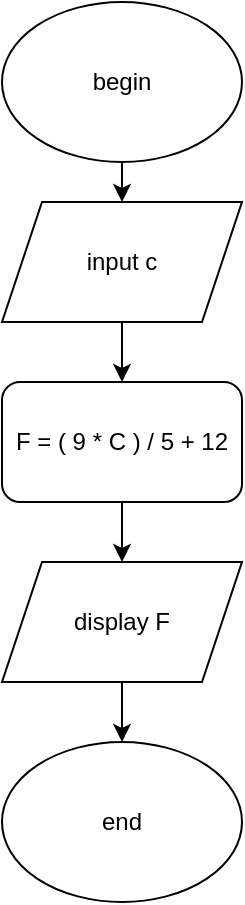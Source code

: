 <mxfile version="20.2.2" type="device"><diagram id="kOOr0nCUvI3kvjzNJacR" name="Trang-1"><mxGraphModel dx="1038" dy="579" grid="1" gridSize="10" guides="1" tooltips="1" connect="1" arrows="1" fold="1" page="1" pageScale="1" pageWidth="827" pageHeight="1169" math="0" shadow="0"><root><mxCell id="0"/><mxCell id="1" parent="0"/><mxCell id="WkbPdu0fkI9Ggt3ebzQA-1" value="begin" style="ellipse;whiteSpace=wrap;html=1;" vertex="1" parent="1"><mxGeometry x="354" width="120" height="80" as="geometry"/></mxCell><mxCell id="WkbPdu0fkI9Ggt3ebzQA-10" style="edgeStyle=orthogonalEdgeStyle;rounded=0;orthogonalLoop=1;jettySize=auto;html=1;exitX=0.5;exitY=1;exitDx=0;exitDy=0;entryX=0.5;entryY=0;entryDx=0;entryDy=0;" edge="1" parent="1" source="WkbPdu0fkI9Ggt3ebzQA-3" target="WkbPdu0fkI9Ggt3ebzQA-2"><mxGeometry relative="1" as="geometry"><mxPoint x="440" y="170" as="targetPoint"/><Array as="points"/></mxGeometry></mxCell><mxCell id="WkbPdu0fkI9Ggt3ebzQA-2" value="F = ( 9 * C ) / 5 + 12" style="rounded=1;whiteSpace=wrap;html=1;" vertex="1" parent="1"><mxGeometry x="354" y="190" width="120" height="60" as="geometry"/></mxCell><mxCell id="WkbPdu0fkI9Ggt3ebzQA-9" style="edgeStyle=orthogonalEdgeStyle;rounded=0;orthogonalLoop=1;jettySize=auto;html=1;exitX=0.5;exitY=1;exitDx=0;exitDy=0;entryX=0.5;entryY=0;entryDx=0;entryDy=0;" edge="1" parent="1" source="WkbPdu0fkI9Ggt3ebzQA-2" target="WkbPdu0fkI9Ggt3ebzQA-4"><mxGeometry relative="1" as="geometry"><mxPoint x="290" y="190" as="targetPoint"/><Array as="points"><mxPoint x="414" y="260"/><mxPoint x="414" y="260"/></Array></mxGeometry></mxCell><mxCell id="WkbPdu0fkI9Ggt3ebzQA-3" value="input c" style="shape=parallelogram;perimeter=parallelogramPerimeter;whiteSpace=wrap;html=1;fixedSize=1;" vertex="1" parent="1"><mxGeometry x="354" y="100" width="120" height="60" as="geometry"/></mxCell><mxCell id="WkbPdu0fkI9Ggt3ebzQA-4" value="display F" style="shape=parallelogram;perimeter=parallelogramPerimeter;whiteSpace=wrap;html=1;fixedSize=1;" vertex="1" parent="1"><mxGeometry x="354" y="280" width="120" height="60" as="geometry"/></mxCell><mxCell id="WkbPdu0fkI9Ggt3ebzQA-5" value="end&lt;br&gt;" style="ellipse;whiteSpace=wrap;html=1;" vertex="1" parent="1"><mxGeometry x="354" y="370" width="120" height="80" as="geometry"/></mxCell><mxCell id="WkbPdu0fkI9Ggt3ebzQA-6" value="" style="endArrow=classic;html=1;rounded=0;exitX=0.5;exitY=1;exitDx=0;exitDy=0;entryX=0.5;entryY=0;entryDx=0;entryDy=0;" edge="1" parent="1" source="WkbPdu0fkI9Ggt3ebzQA-1" target="WkbPdu0fkI9Ggt3ebzQA-3"><mxGeometry width="50" height="50" relative="1" as="geometry"><mxPoint x="240" y="150" as="sourcePoint"/><mxPoint x="290" y="100" as="targetPoint"/></mxGeometry></mxCell><mxCell id="WkbPdu0fkI9Ggt3ebzQA-7" value="" style="endArrow=classic;html=1;rounded=0;exitX=0.5;exitY=1;exitDx=0;exitDy=0;entryX=0.5;entryY=0;entryDx=0;entryDy=0;" edge="1" parent="1" source="WkbPdu0fkI9Ggt3ebzQA-4" target="WkbPdu0fkI9Ggt3ebzQA-5"><mxGeometry width="50" height="50" relative="1" as="geometry"><mxPoint x="560" y="350" as="sourcePoint"/><mxPoint x="560" y="370" as="targetPoint"/><Array as="points"/></mxGeometry></mxCell></root></mxGraphModel></diagram></mxfile>